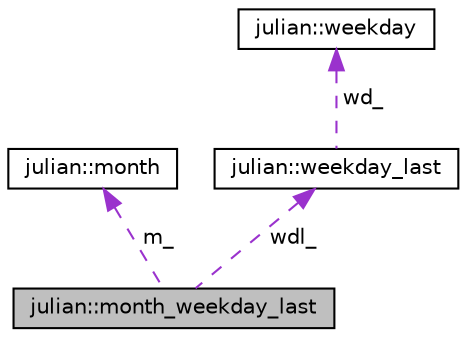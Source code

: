 digraph "julian::month_weekday_last"
{
 // LATEX_PDF_SIZE
  edge [fontname="Helvetica",fontsize="10",labelfontname="Helvetica",labelfontsize="10"];
  node [fontname="Helvetica",fontsize="10",shape=record];
  Node1 [label="julian::month_weekday_last",height=0.2,width=0.4,color="black", fillcolor="grey75", style="filled", fontcolor="black",tooltip=" "];
  Node2 -> Node1 [dir="back",color="darkorchid3",fontsize="10",style="dashed",label=" m_" ];
  Node2 [label="julian::month",height=0.2,width=0.4,color="black", fillcolor="white", style="filled",URL="$classjulian_1_1month.html",tooltip=" "];
  Node3 -> Node1 [dir="back",color="darkorchid3",fontsize="10",style="dashed",label=" wdl_" ];
  Node3 [label="julian::weekday_last",height=0.2,width=0.4,color="black", fillcolor="white", style="filled",URL="$classjulian_1_1weekday__last.html",tooltip=" "];
  Node4 -> Node3 [dir="back",color="darkorchid3",fontsize="10",style="dashed",label=" wd_" ];
  Node4 [label="julian::weekday",height=0.2,width=0.4,color="black", fillcolor="white", style="filled",URL="$classjulian_1_1weekday.html",tooltip=" "];
}

